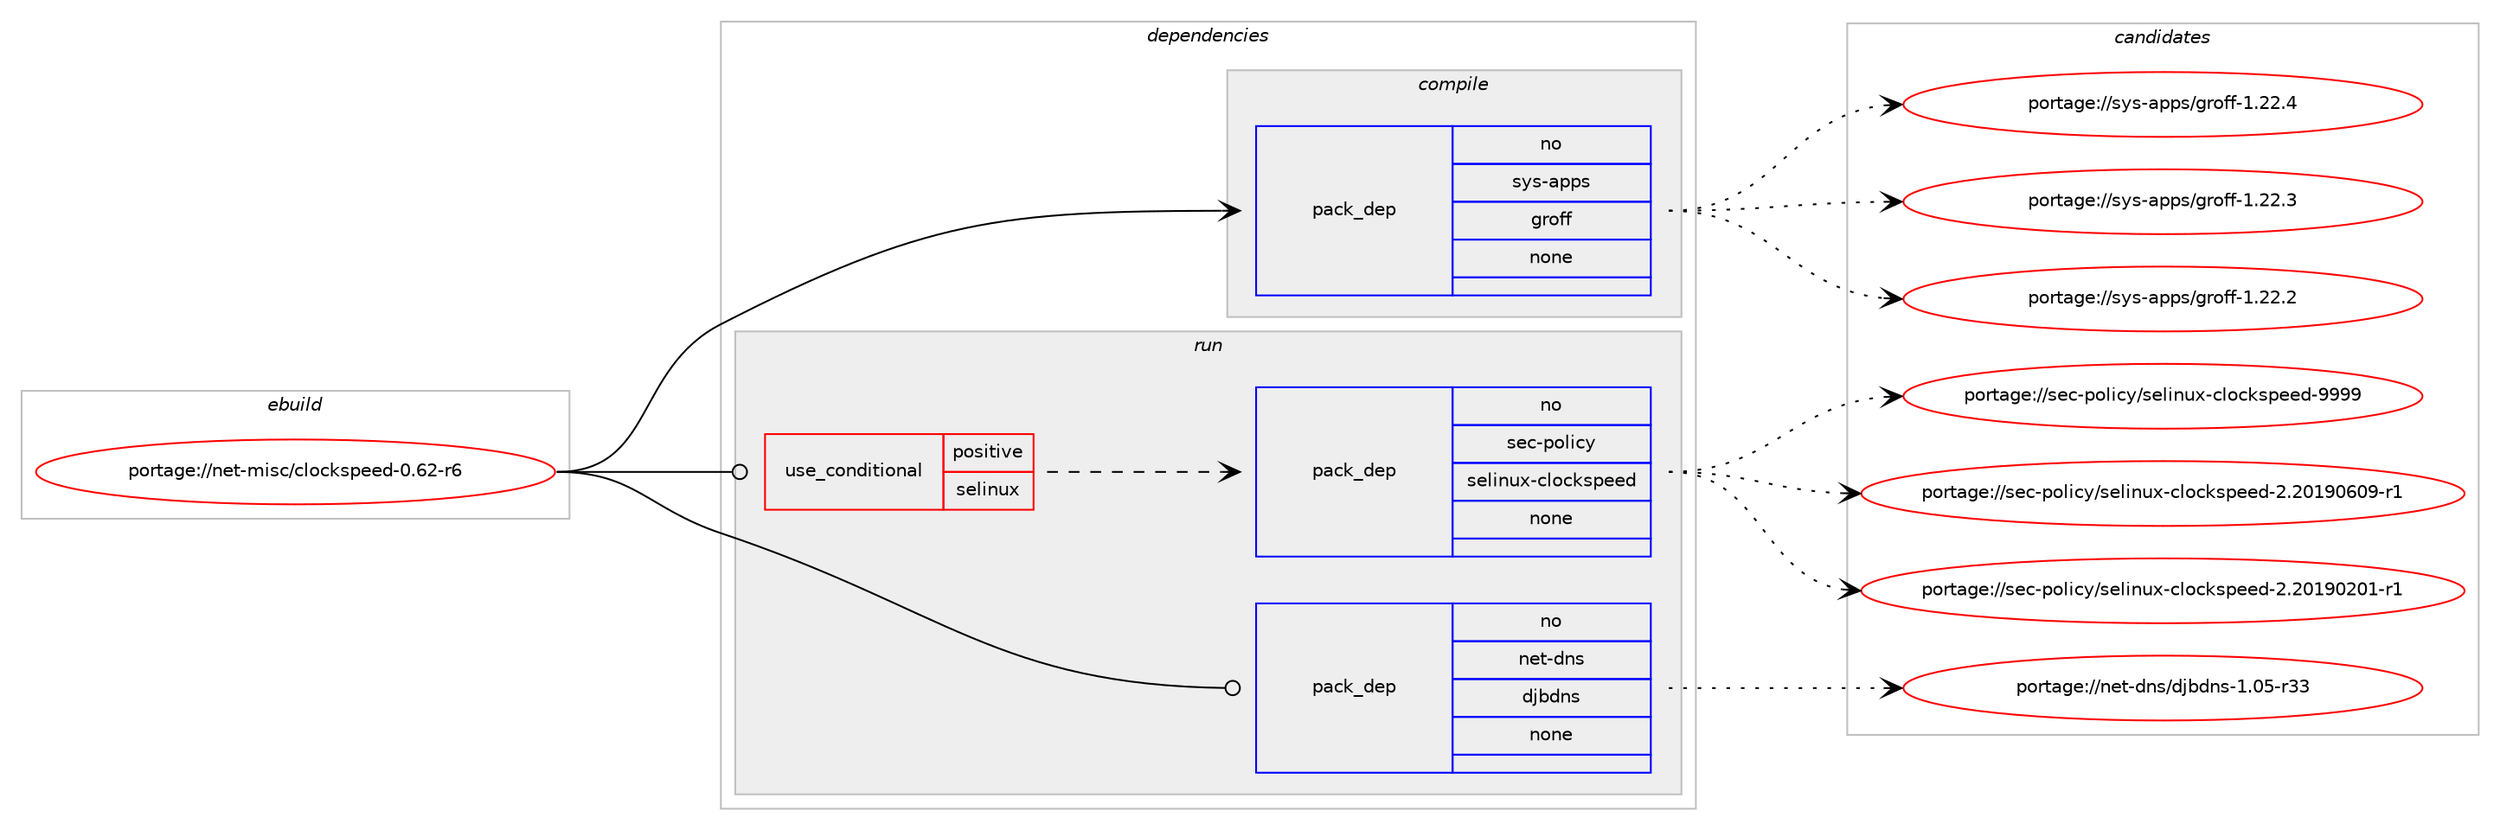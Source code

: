digraph prolog {

# *************
# Graph options
# *************

newrank=true;
concentrate=true;
compound=true;
graph [rankdir=LR,fontname=Helvetica,fontsize=10,ranksep=1.5];#, ranksep=2.5, nodesep=0.2];
edge  [arrowhead=vee];
node  [fontname=Helvetica,fontsize=10];

# **********
# The ebuild
# **********

subgraph cluster_leftcol {
color=gray;
rank=same;
label=<<i>ebuild</i>>;
id [label="portage://net-misc/clockspeed-0.62-r6", color=red, width=4, href="../net-misc/clockspeed-0.62-r6.svg"];
}

# ****************
# The dependencies
# ****************

subgraph cluster_midcol {
color=gray;
label=<<i>dependencies</i>>;
subgraph cluster_compile {
fillcolor="#eeeeee";
style=filled;
label=<<i>compile</i>>;
subgraph pack59007 {
dependency76059 [label=<<TABLE BORDER="0" CELLBORDER="1" CELLSPACING="0" CELLPADDING="4" WIDTH="220"><TR><TD ROWSPAN="6" CELLPADDING="30">pack_dep</TD></TR><TR><TD WIDTH="110">no</TD></TR><TR><TD>sys-apps</TD></TR><TR><TD>groff</TD></TR><TR><TD>none</TD></TR><TR><TD></TD></TR></TABLE>>, shape=none, color=blue];
}
id:e -> dependency76059:w [weight=20,style="solid",arrowhead="vee"];
}
subgraph cluster_compileandrun {
fillcolor="#eeeeee";
style=filled;
label=<<i>compile and run</i>>;
}
subgraph cluster_run {
fillcolor="#eeeeee";
style=filled;
label=<<i>run</i>>;
subgraph cond15591 {
dependency76060 [label=<<TABLE BORDER="0" CELLBORDER="1" CELLSPACING="0" CELLPADDING="4"><TR><TD ROWSPAN="3" CELLPADDING="10">use_conditional</TD></TR><TR><TD>positive</TD></TR><TR><TD>selinux</TD></TR></TABLE>>, shape=none, color=red];
subgraph pack59008 {
dependency76061 [label=<<TABLE BORDER="0" CELLBORDER="1" CELLSPACING="0" CELLPADDING="4" WIDTH="220"><TR><TD ROWSPAN="6" CELLPADDING="30">pack_dep</TD></TR><TR><TD WIDTH="110">no</TD></TR><TR><TD>sec-policy</TD></TR><TR><TD>selinux-clockspeed</TD></TR><TR><TD>none</TD></TR><TR><TD></TD></TR></TABLE>>, shape=none, color=blue];
}
dependency76060:e -> dependency76061:w [weight=20,style="dashed",arrowhead="vee"];
}
id:e -> dependency76060:w [weight=20,style="solid",arrowhead="odot"];
subgraph pack59009 {
dependency76062 [label=<<TABLE BORDER="0" CELLBORDER="1" CELLSPACING="0" CELLPADDING="4" WIDTH="220"><TR><TD ROWSPAN="6" CELLPADDING="30">pack_dep</TD></TR><TR><TD WIDTH="110">no</TD></TR><TR><TD>net-dns</TD></TR><TR><TD>djbdns</TD></TR><TR><TD>none</TD></TR><TR><TD></TD></TR></TABLE>>, shape=none, color=blue];
}
id:e -> dependency76062:w [weight=20,style="solid",arrowhead="odot"];
}
}

# **************
# The candidates
# **************

subgraph cluster_choices {
rank=same;
color=gray;
label=<<i>candidates</i>>;

subgraph choice59007 {
color=black;
nodesep=1;
choice11512111545971121121154710311411110210245494650504652 [label="portage://sys-apps/groff-1.22.4", color=red, width=4,href="../sys-apps/groff-1.22.4.svg"];
choice11512111545971121121154710311411110210245494650504651 [label="portage://sys-apps/groff-1.22.3", color=red, width=4,href="../sys-apps/groff-1.22.3.svg"];
choice11512111545971121121154710311411110210245494650504650 [label="portage://sys-apps/groff-1.22.2", color=red, width=4,href="../sys-apps/groff-1.22.2.svg"];
dependency76059:e -> choice11512111545971121121154710311411110210245494650504652:w [style=dotted,weight="100"];
dependency76059:e -> choice11512111545971121121154710311411110210245494650504651:w [style=dotted,weight="100"];
dependency76059:e -> choice11512111545971121121154710311411110210245494650504650:w [style=dotted,weight="100"];
}
subgraph choice59008 {
color=black;
nodesep=1;
choice115101994511211110810599121471151011081051101171204599108111991071151121011011004557575757 [label="portage://sec-policy/selinux-clockspeed-9999", color=red, width=4,href="../sec-policy/selinux-clockspeed-9999.svg"];
choice1151019945112111108105991214711510110810511011712045991081119910711511210110110045504650484957485448574511449 [label="portage://sec-policy/selinux-clockspeed-2.20190609-r1", color=red, width=4,href="../sec-policy/selinux-clockspeed-2.20190609-r1.svg"];
choice1151019945112111108105991214711510110810511011712045991081119910711511210110110045504650484957485048494511449 [label="portage://sec-policy/selinux-clockspeed-2.20190201-r1", color=red, width=4,href="../sec-policy/selinux-clockspeed-2.20190201-r1.svg"];
dependency76061:e -> choice115101994511211110810599121471151011081051101171204599108111991071151121011011004557575757:w [style=dotted,weight="100"];
dependency76061:e -> choice1151019945112111108105991214711510110810511011712045991081119910711511210110110045504650484957485448574511449:w [style=dotted,weight="100"];
dependency76061:e -> choice1151019945112111108105991214711510110810511011712045991081119910711511210110110045504650484957485048494511449:w [style=dotted,weight="100"];
}
subgraph choice59009 {
color=black;
nodesep=1;
choice1101011164510011011547100106981001101154549464853451145151 [label="portage://net-dns/djbdns-1.05-r33", color=red, width=4,href="../net-dns/djbdns-1.05-r33.svg"];
dependency76062:e -> choice1101011164510011011547100106981001101154549464853451145151:w [style=dotted,weight="100"];
}
}

}
